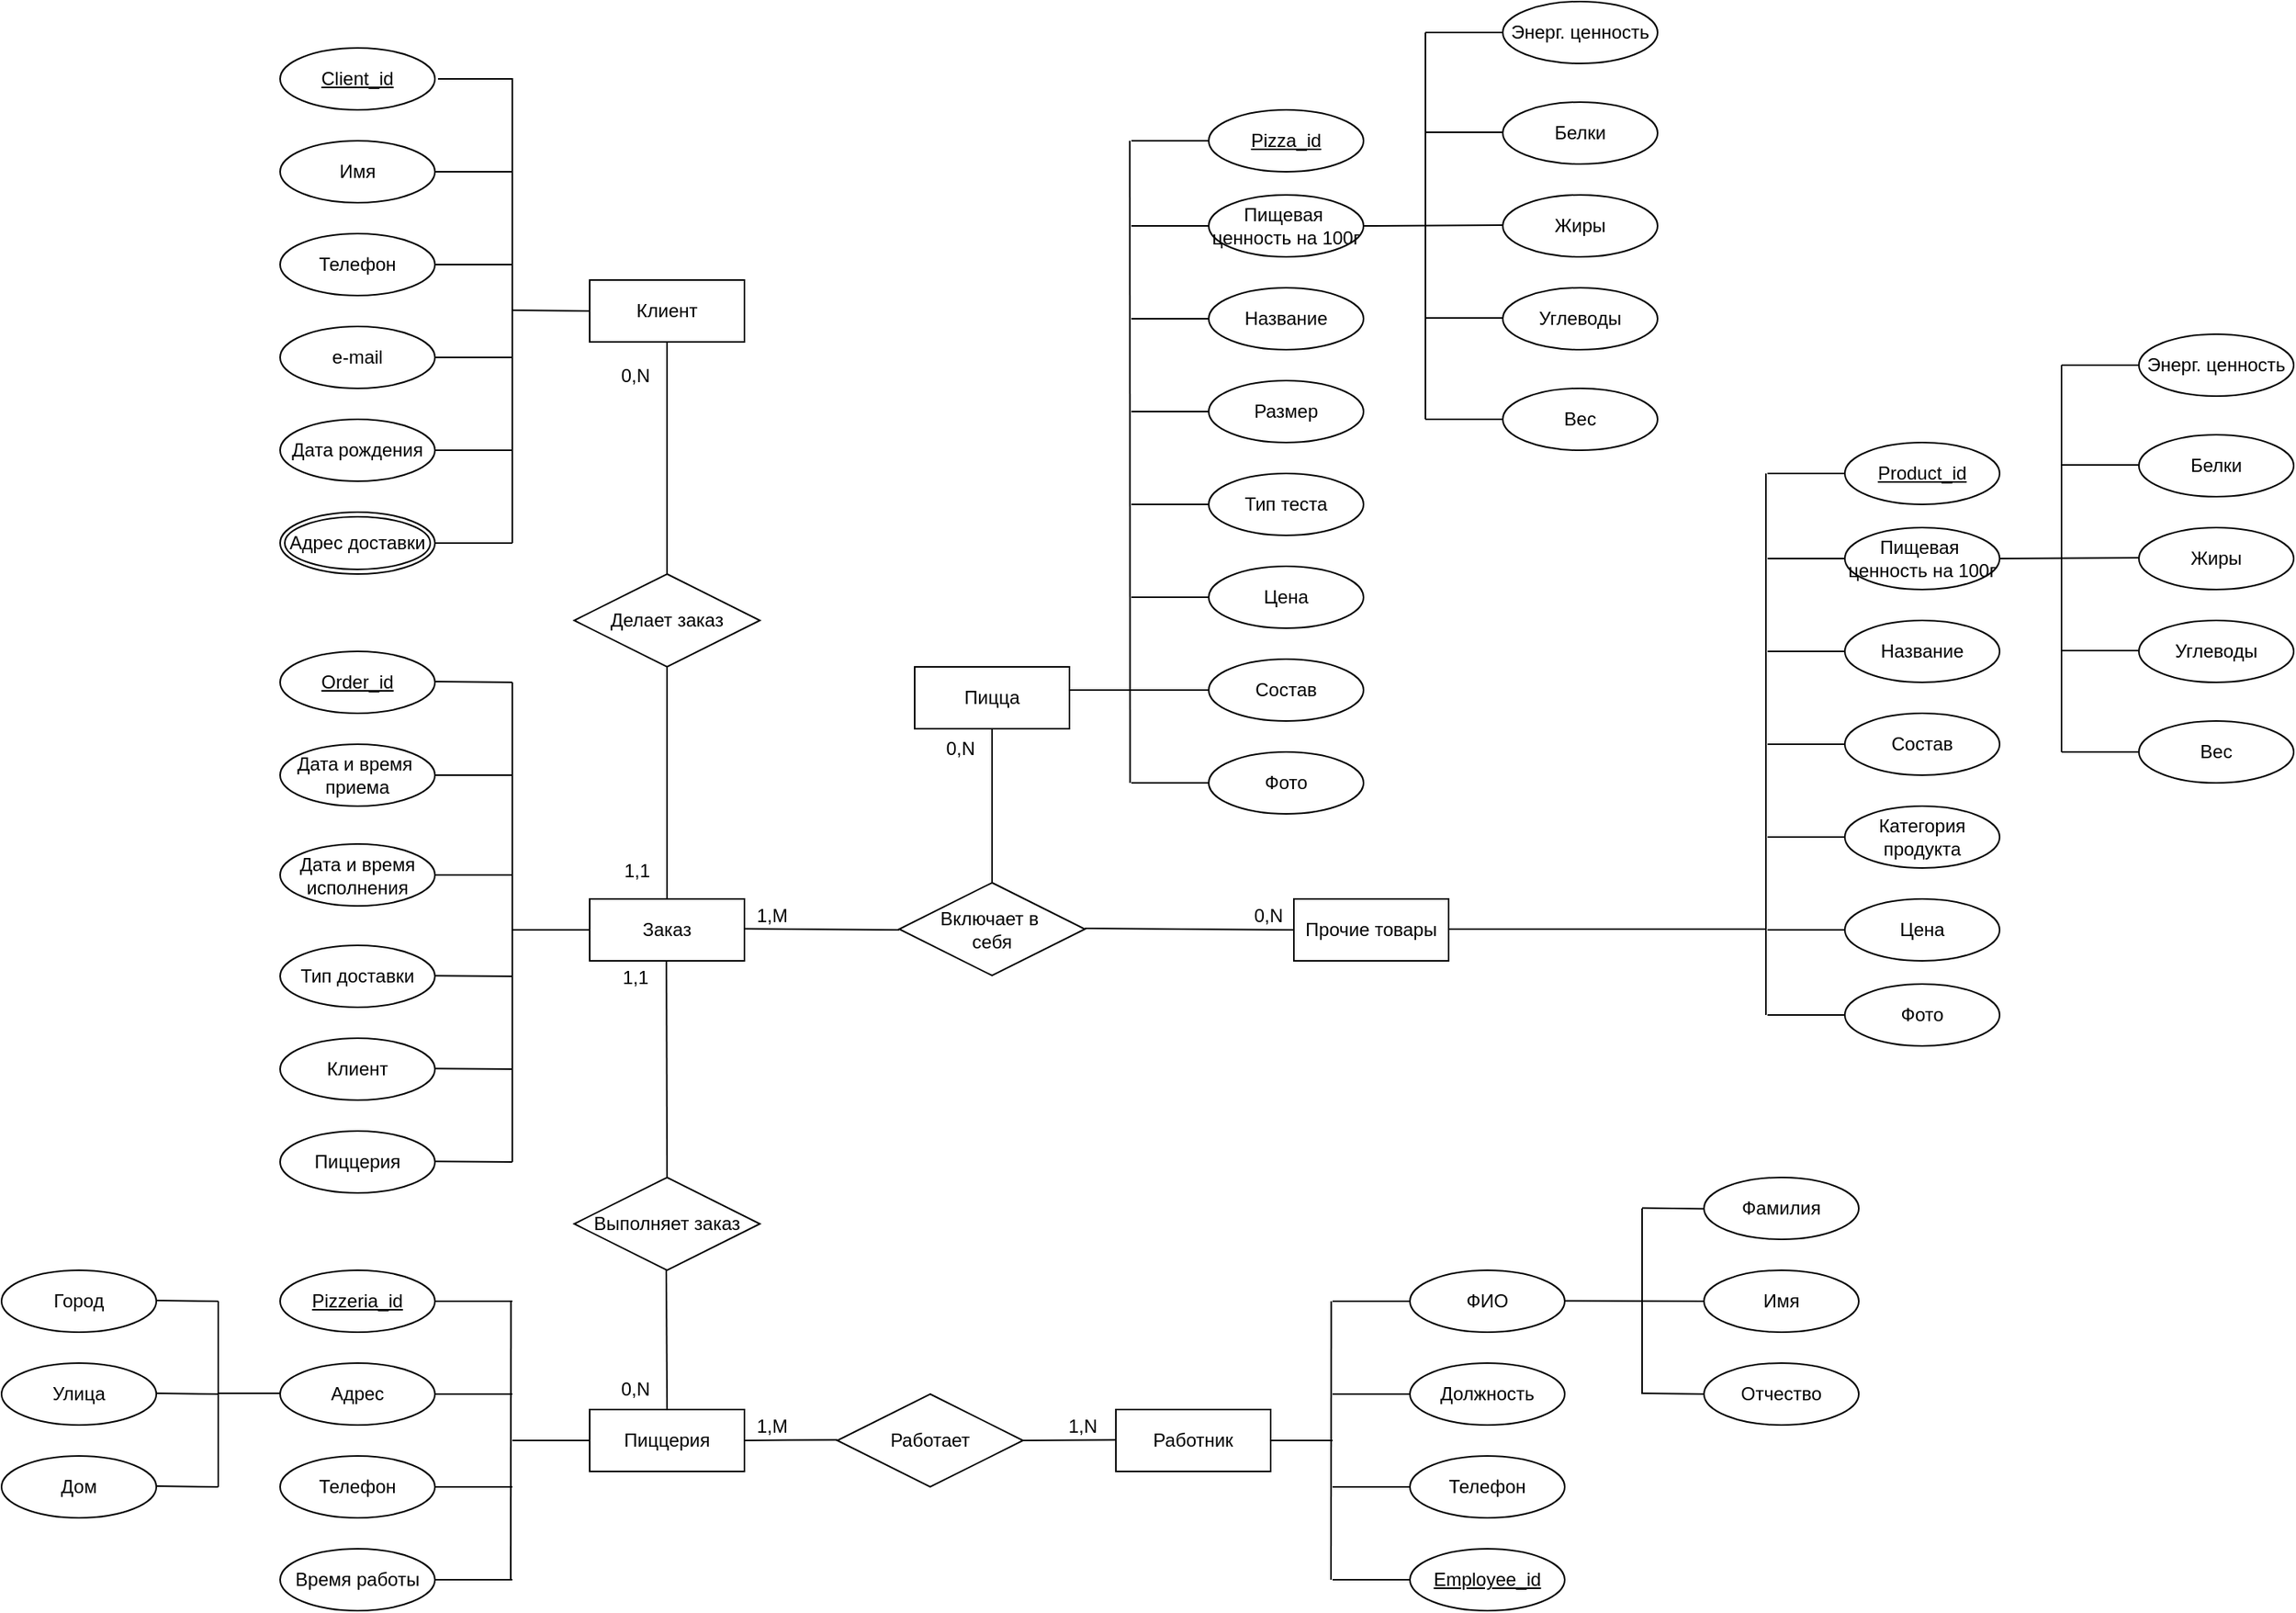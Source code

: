 <mxfile version="24.7.12">
  <diagram name="Страница — 1" id="_R4lYj8lv3AxTXjf9ZBw">
    <mxGraphModel dx="2601" dy="1181" grid="0" gridSize="10" guides="1" tooltips="1" connect="1" arrows="1" fold="1" page="1" pageScale="1" pageWidth="827" pageHeight="1169" math="0" shadow="0">
      <root>
        <mxCell id="0" />
        <mxCell id="1" parent="0" />
        <mxCell id="WlQoKTJH4L9Nlq2DW2aS-11" value="Клиент" style="whiteSpace=wrap;html=1;align=center;" parent="1" vertex="1">
          <mxGeometry x="-380" y="190" width="100" height="40" as="geometry" />
        </mxCell>
        <mxCell id="WlQoKTJH4L9Nlq2DW2aS-12" value="Client_id" style="ellipse;whiteSpace=wrap;html=1;align=center;fontStyle=4;" parent="1" vertex="1">
          <mxGeometry x="-580" y="40" width="100" height="40" as="geometry" />
        </mxCell>
        <mxCell id="WlQoKTJH4L9Nlq2DW2aS-13" value="Имя" style="ellipse;whiteSpace=wrap;html=1;align=center;" parent="1" vertex="1">
          <mxGeometry x="-580" y="100" width="100" height="40" as="geometry" />
        </mxCell>
        <mxCell id="WlQoKTJH4L9Nlq2DW2aS-14" value="Телефон" style="ellipse;whiteSpace=wrap;html=1;align=center;" parent="1" vertex="1">
          <mxGeometry x="-580" y="160" width="100" height="40" as="geometry" />
        </mxCell>
        <mxCell id="WlQoKTJH4L9Nlq2DW2aS-15" value="e-mail" style="ellipse;whiteSpace=wrap;html=1;align=center;" parent="1" vertex="1">
          <mxGeometry x="-580" y="220" width="100" height="40" as="geometry" />
        </mxCell>
        <mxCell id="WlQoKTJH4L9Nlq2DW2aS-16" value="Дата рождения" style="ellipse;whiteSpace=wrap;html=1;align=center;" parent="1" vertex="1">
          <mxGeometry x="-580" y="280" width="100" height="40" as="geometry" />
        </mxCell>
        <mxCell id="WlQoKTJH4L9Nlq2DW2aS-18" value="" style="endArrow=none;html=1;rounded=0;" parent="1" edge="1">
          <mxGeometry width="50" height="50" relative="1" as="geometry">
            <mxPoint x="-478" y="60" as="sourcePoint" />
            <mxPoint x="-430" y="360" as="targetPoint" />
            <Array as="points">
              <mxPoint x="-430" y="60" />
            </Array>
          </mxGeometry>
        </mxCell>
        <mxCell id="WlQoKTJH4L9Nlq2DW2aS-20" value="" style="endArrow=none;html=1;rounded=0;exitX=1;exitY=0.5;exitDx=0;exitDy=0;" parent="1" source="WlQoKTJH4L9Nlq2DW2aS-13" edge="1">
          <mxGeometry width="50" height="50" relative="1" as="geometry">
            <mxPoint x="-460" y="145" as="sourcePoint" />
            <mxPoint x="-430" y="120" as="targetPoint" />
          </mxGeometry>
        </mxCell>
        <mxCell id="WlQoKTJH4L9Nlq2DW2aS-21" value="" style="endArrow=none;html=1;rounded=0;exitX=1;exitY=0.5;exitDx=0;exitDy=0;" parent="1" source="WlQoKTJH4L9Nlq2DW2aS-14" edge="1">
          <mxGeometry width="50" height="50" relative="1" as="geometry">
            <mxPoint x="-300" y="290" as="sourcePoint" />
            <mxPoint x="-430" y="180" as="targetPoint" />
          </mxGeometry>
        </mxCell>
        <mxCell id="WlQoKTJH4L9Nlq2DW2aS-22" value="" style="endArrow=none;html=1;rounded=0;exitX=1;exitY=0.5;exitDx=0;exitDy=0;" parent="1" source="WlQoKTJH4L9Nlq2DW2aS-15" edge="1">
          <mxGeometry width="50" height="50" relative="1" as="geometry">
            <mxPoint x="-300" y="290" as="sourcePoint" />
            <mxPoint x="-430" y="240" as="targetPoint" />
          </mxGeometry>
        </mxCell>
        <mxCell id="WlQoKTJH4L9Nlq2DW2aS-26" value="" style="line;strokeWidth=1;rotatable=0;dashed=0;labelPosition=right;align=left;verticalAlign=middle;spacingTop=0;spacingLeft=6;points=[];portConstraint=eastwest;" parent="1" vertex="1">
          <mxGeometry x="-480" y="295" width="50" height="10" as="geometry" />
        </mxCell>
        <mxCell id="WlQoKTJH4L9Nlq2DW2aS-27" value="" style="line;strokeWidth=1;rotatable=0;dashed=0;labelPosition=right;align=left;verticalAlign=middle;spacingTop=0;spacingLeft=6;points=[];portConstraint=eastwest;" parent="1" vertex="1">
          <mxGeometry x="-480" y="355" width="50" height="10" as="geometry" />
        </mxCell>
        <mxCell id="WlQoKTJH4L9Nlq2DW2aS-28" value="" style="endArrow=none;html=1;rounded=0;" parent="1" edge="1">
          <mxGeometry relative="1" as="geometry">
            <mxPoint x="-430" y="209.5" as="sourcePoint" />
            <mxPoint x="-380" y="210" as="targetPoint" />
          </mxGeometry>
        </mxCell>
        <mxCell id="WlQoKTJH4L9Nlq2DW2aS-29" value="Заказ" style="whiteSpace=wrap;html=1;align=center;" parent="1" vertex="1">
          <mxGeometry x="-380" y="590" width="100" height="40" as="geometry" />
        </mxCell>
        <mxCell id="WlQoKTJH4L9Nlq2DW2aS-30" value="Order_id" style="ellipse;whiteSpace=wrap;html=1;align=center;fontStyle=4;" parent="1" vertex="1">
          <mxGeometry x="-580" y="430" width="100" height="40" as="geometry" />
        </mxCell>
        <mxCell id="WlQoKTJH4L9Nlq2DW2aS-31" value="Дата и время&amp;nbsp;&lt;div&gt;приема&lt;/div&gt;" style="ellipse;whiteSpace=wrap;html=1;align=center;" parent="1" vertex="1">
          <mxGeometry x="-580" y="490" width="100" height="40" as="geometry" />
        </mxCell>
        <mxCell id="WlQoKTJH4L9Nlq2DW2aS-32" value="Дата и время&lt;div&gt;исполнения&lt;/div&gt;" style="ellipse;whiteSpace=wrap;html=1;align=center;" parent="1" vertex="1">
          <mxGeometry x="-580" y="554.5" width="100" height="40" as="geometry" />
        </mxCell>
        <mxCell id="WlQoKTJH4L9Nlq2DW2aS-33" value="Тип доставки" style="ellipse;whiteSpace=wrap;html=1;align=center;" parent="1" vertex="1">
          <mxGeometry x="-580" y="620" width="100" height="40" as="geometry" />
        </mxCell>
        <mxCell id="WlQoKTJH4L9Nlq2DW2aS-34" value="Клиент" style="ellipse;whiteSpace=wrap;html=1;align=center;" parent="1" vertex="1">
          <mxGeometry x="-580" y="680" width="100" height="40" as="geometry" />
        </mxCell>
        <mxCell id="WlQoKTJH4L9Nlq2DW2aS-35" value="Пиццерия" style="ellipse;whiteSpace=wrap;html=1;align=center;" parent="1" vertex="1">
          <mxGeometry x="-580" y="740" width="100" height="40" as="geometry" />
        </mxCell>
        <mxCell id="WlQoKTJH4L9Nlq2DW2aS-36" value="" style="endArrow=none;html=1;rounded=0;" parent="1" edge="1">
          <mxGeometry relative="1" as="geometry">
            <mxPoint x="-480" y="449.5" as="sourcePoint" />
            <mxPoint x="-430" y="450" as="targetPoint" />
          </mxGeometry>
        </mxCell>
        <mxCell id="WlQoKTJH4L9Nlq2DW2aS-37" value="" style="line;strokeWidth=1;rotatable=0;dashed=0;labelPosition=right;align=left;verticalAlign=middle;spacingTop=0;spacingLeft=6;points=[];portConstraint=eastwest;" parent="1" vertex="1">
          <mxGeometry x="-480" y="505" width="50" height="10" as="geometry" />
        </mxCell>
        <mxCell id="WlQoKTJH4L9Nlq2DW2aS-38" value="" style="line;strokeWidth=1;rotatable=0;dashed=0;labelPosition=right;align=left;verticalAlign=middle;spacingTop=0;spacingLeft=6;points=[];portConstraint=eastwest;" parent="1" vertex="1">
          <mxGeometry x="-480" y="569.5" width="50" height="10" as="geometry" />
        </mxCell>
        <mxCell id="WlQoKTJH4L9Nlq2DW2aS-39" value="" style="endArrow=none;html=1;rounded=0;" parent="1" edge="1">
          <mxGeometry relative="1" as="geometry">
            <mxPoint x="-480" y="639.66" as="sourcePoint" />
            <mxPoint x="-430" y="640" as="targetPoint" />
          </mxGeometry>
        </mxCell>
        <mxCell id="WlQoKTJH4L9Nlq2DW2aS-40" value="" style="endArrow=none;html=1;rounded=0;" parent="1" edge="1">
          <mxGeometry relative="1" as="geometry">
            <mxPoint x="-480" y="699.66" as="sourcePoint" />
            <mxPoint x="-430" y="700" as="targetPoint" />
          </mxGeometry>
        </mxCell>
        <mxCell id="WlQoKTJH4L9Nlq2DW2aS-41" value="" style="endArrow=none;html=1;rounded=0;" parent="1" edge="1">
          <mxGeometry relative="1" as="geometry">
            <mxPoint x="-480" y="759.66" as="sourcePoint" />
            <mxPoint x="-430" y="760" as="targetPoint" />
          </mxGeometry>
        </mxCell>
        <mxCell id="WlQoKTJH4L9Nlq2DW2aS-42" value="" style="endArrow=none;html=1;rounded=0;" parent="1" edge="1">
          <mxGeometry relative="1" as="geometry">
            <mxPoint x="-430" y="450" as="sourcePoint" />
            <mxPoint x="-430" y="760" as="targetPoint" />
          </mxGeometry>
        </mxCell>
        <mxCell id="WlQoKTJH4L9Nlq2DW2aS-43" value="" style="endArrow=none;html=1;rounded=0;" parent="1" edge="1">
          <mxGeometry relative="1" as="geometry">
            <mxPoint x="-430" y="610" as="sourcePoint" />
            <mxPoint x="-380" y="610" as="targetPoint" />
          </mxGeometry>
        </mxCell>
        <mxCell id="WlQoKTJH4L9Nlq2DW2aS-44" value="Делает заказ" style="shape=rhombus;perimeter=rhombusPerimeter;whiteSpace=wrap;html=1;align=center;" parent="1" vertex="1">
          <mxGeometry x="-390" y="380" width="120" height="60" as="geometry" />
        </mxCell>
        <mxCell id="WlQoKTJH4L9Nlq2DW2aS-45" value="" style="endArrow=none;html=1;rounded=0;entryX=0.5;entryY=1;entryDx=0;entryDy=0;" parent="1" source="WlQoKTJH4L9Nlq2DW2aS-44" target="WlQoKTJH4L9Nlq2DW2aS-11" edge="1">
          <mxGeometry relative="1" as="geometry">
            <mxPoint x="-410" y="430" as="sourcePoint" />
            <mxPoint x="-250" y="430" as="targetPoint" />
          </mxGeometry>
        </mxCell>
        <mxCell id="WlQoKTJH4L9Nlq2DW2aS-46" value="0,N" style="resizable=0;html=1;whiteSpace=wrap;align=right;verticalAlign=bottom;" parent="WlQoKTJH4L9Nlq2DW2aS-45" connectable="0" vertex="1">
          <mxGeometry x="1" relative="1" as="geometry">
            <mxPoint x="-10" y="30" as="offset" />
          </mxGeometry>
        </mxCell>
        <mxCell id="WlQoKTJH4L9Nlq2DW2aS-47" value="" style="endArrow=none;html=1;rounded=0;exitX=0.5;exitY=1;exitDx=0;exitDy=0;entryX=0.5;entryY=0;entryDx=0;entryDy=0;" parent="1" source="WlQoKTJH4L9Nlq2DW2aS-44" target="WlQoKTJH4L9Nlq2DW2aS-29" edge="1">
          <mxGeometry relative="1" as="geometry">
            <mxPoint x="-410" y="430" as="sourcePoint" />
            <mxPoint x="-250" y="430" as="targetPoint" />
          </mxGeometry>
        </mxCell>
        <mxCell id="WlQoKTJH4L9Nlq2DW2aS-48" value="1,1" style="resizable=0;html=1;whiteSpace=wrap;align=right;verticalAlign=bottom;" parent="WlQoKTJH4L9Nlq2DW2aS-47" connectable="0" vertex="1">
          <mxGeometry x="1" relative="1" as="geometry">
            <mxPoint x="-10" y="-10" as="offset" />
          </mxGeometry>
        </mxCell>
        <mxCell id="WlQoKTJH4L9Nlq2DW2aS-50" value="Пиццерия" style="whiteSpace=wrap;html=1;align=center;" parent="1" vertex="1">
          <mxGeometry x="-380" y="920" width="100" height="40" as="geometry" />
        </mxCell>
        <mxCell id="WlQoKTJH4L9Nlq2DW2aS-51" value="Pizzeria_id" style="ellipse;whiteSpace=wrap;html=1;align=center;fontStyle=4;" parent="1" vertex="1">
          <mxGeometry x="-580" y="830" width="100" height="40" as="geometry" />
        </mxCell>
        <mxCell id="WlQoKTJH4L9Nlq2DW2aS-62" value="Город" style="ellipse;whiteSpace=wrap;html=1;align=center;" parent="1" vertex="1">
          <mxGeometry x="-760" y="830" width="100" height="40" as="geometry" />
        </mxCell>
        <mxCell id="WlQoKTJH4L9Nlq2DW2aS-63" value="Улица" style="ellipse;whiteSpace=wrap;html=1;align=center;" parent="1" vertex="1">
          <mxGeometry x="-760" y="890" width="100" height="40" as="geometry" />
        </mxCell>
        <mxCell id="WlQoKTJH4L9Nlq2DW2aS-64" value="Дом" style="ellipse;whiteSpace=wrap;html=1;align=center;" parent="1" vertex="1">
          <mxGeometry x="-760" y="950" width="100" height="40" as="geometry" />
        </mxCell>
        <mxCell id="WlQoKTJH4L9Nlq2DW2aS-65" value="" style="endArrow=none;html=1;rounded=0;" parent="1" edge="1">
          <mxGeometry relative="1" as="geometry">
            <mxPoint x="-660" y="849.5" as="sourcePoint" />
            <mxPoint x="-620" y="850" as="targetPoint" />
          </mxGeometry>
        </mxCell>
        <mxCell id="WlQoKTJH4L9Nlq2DW2aS-66" value="" style="endArrow=none;html=1;rounded=0;" parent="1" edge="1">
          <mxGeometry relative="1" as="geometry">
            <mxPoint x="-660" y="909.5" as="sourcePoint" />
            <mxPoint x="-620" y="910" as="targetPoint" />
          </mxGeometry>
        </mxCell>
        <mxCell id="WlQoKTJH4L9Nlq2DW2aS-67" value="" style="endArrow=none;html=1;rounded=0;" parent="1" edge="1">
          <mxGeometry relative="1" as="geometry">
            <mxPoint x="-660" y="969.5" as="sourcePoint" />
            <mxPoint x="-620" y="970" as="targetPoint" />
          </mxGeometry>
        </mxCell>
        <mxCell id="WlQoKTJH4L9Nlq2DW2aS-68" value="" style="endArrow=none;html=1;rounded=0;" parent="1" edge="1">
          <mxGeometry relative="1" as="geometry">
            <mxPoint x="-620" y="850" as="sourcePoint" />
            <mxPoint x="-620" y="970" as="targetPoint" />
          </mxGeometry>
        </mxCell>
        <mxCell id="WlQoKTJH4L9Nlq2DW2aS-69" value="Адрес" style="ellipse;whiteSpace=wrap;html=1;align=center;" parent="1" vertex="1">
          <mxGeometry x="-580" y="890" width="100" height="40" as="geometry" />
        </mxCell>
        <mxCell id="WlQoKTJH4L9Nlq2DW2aS-70" value="" style="endArrow=none;html=1;rounded=0;entryX=0;entryY=0.5;entryDx=0;entryDy=0;" parent="1" edge="1">
          <mxGeometry relative="1" as="geometry">
            <mxPoint x="-620" y="909.5" as="sourcePoint" />
            <mxPoint x="-580" y="909.5" as="targetPoint" />
          </mxGeometry>
        </mxCell>
        <mxCell id="WlQoKTJH4L9Nlq2DW2aS-71" value="Телефон" style="ellipse;whiteSpace=wrap;html=1;align=center;" parent="1" vertex="1">
          <mxGeometry x="-580" y="950" width="100" height="40" as="geometry" />
        </mxCell>
        <mxCell id="WlQoKTJH4L9Nlq2DW2aS-72" value="Время работы" style="ellipse;whiteSpace=wrap;html=1;align=center;" parent="1" vertex="1">
          <mxGeometry x="-580" y="1010" width="100" height="40" as="geometry" />
        </mxCell>
        <mxCell id="WlQoKTJH4L9Nlq2DW2aS-73" value="Адрес доставки" style="ellipse;shape=doubleEllipse;margin=3;whiteSpace=wrap;html=1;align=center;" parent="1" vertex="1">
          <mxGeometry x="-580" y="340" width="100" height="40" as="geometry" />
        </mxCell>
        <mxCell id="WlQoKTJH4L9Nlq2DW2aS-74" value="" style="line;strokeWidth=1;rotatable=0;dashed=0;labelPosition=right;align=left;verticalAlign=middle;spacingTop=0;spacingLeft=6;points=[];portConstraint=eastwest;" parent="1" vertex="1">
          <mxGeometry x="-480" y="845" width="50" height="10" as="geometry" />
        </mxCell>
        <mxCell id="WlQoKTJH4L9Nlq2DW2aS-75" value="" style="line;strokeWidth=1;rotatable=0;dashed=0;labelPosition=right;align=left;verticalAlign=middle;spacingTop=0;spacingLeft=6;points=[];portConstraint=eastwest;" parent="1" vertex="1">
          <mxGeometry x="-480" y="905" width="50" height="10" as="geometry" />
        </mxCell>
        <mxCell id="WlQoKTJH4L9Nlq2DW2aS-76" value="" style="line;strokeWidth=1;rotatable=0;dashed=0;labelPosition=right;align=left;verticalAlign=middle;spacingTop=0;spacingLeft=6;points=[];portConstraint=eastwest;" parent="1" vertex="1">
          <mxGeometry x="-480" y="965" width="50" height="10" as="geometry" />
        </mxCell>
        <mxCell id="WlQoKTJH4L9Nlq2DW2aS-77" value="" style="line;strokeWidth=1;rotatable=0;dashed=0;labelPosition=right;align=left;verticalAlign=middle;spacingTop=0;spacingLeft=6;points=[];portConstraint=eastwest;" parent="1" vertex="1">
          <mxGeometry x="-480" y="1025" width="50" height="10" as="geometry" />
        </mxCell>
        <mxCell id="WlQoKTJH4L9Nlq2DW2aS-78" value="" style="endArrow=none;html=1;rounded=0;" parent="1" edge="1">
          <mxGeometry relative="1" as="geometry">
            <mxPoint x="-430.83" y="850" as="sourcePoint" />
            <mxPoint x="-431" y="1030" as="targetPoint" />
          </mxGeometry>
        </mxCell>
        <mxCell id="WlQoKTJH4L9Nlq2DW2aS-79" value="" style="line;strokeWidth=1;rotatable=0;dashed=0;labelPosition=right;align=left;verticalAlign=middle;spacingTop=0;spacingLeft=6;points=[];portConstraint=eastwest;" parent="1" vertex="1">
          <mxGeometry x="-430" y="935" width="50" height="10" as="geometry" />
        </mxCell>
        <mxCell id="WlQoKTJH4L9Nlq2DW2aS-80" value="Выполняет заказ" style="shape=rhombus;perimeter=rhombusPerimeter;whiteSpace=wrap;html=1;align=center;" parent="1" vertex="1">
          <mxGeometry x="-390" y="770" width="120" height="60" as="geometry" />
        </mxCell>
        <mxCell id="WlQoKTJH4L9Nlq2DW2aS-83" value="" style="endArrow=none;html=1;rounded=0;exitX=0.5;exitY=1;exitDx=0;exitDy=0;" parent="1" edge="1">
          <mxGeometry relative="1" as="geometry">
            <mxPoint x="-330.42" y="630" as="sourcePoint" />
            <mxPoint x="-330" y="770" as="targetPoint" />
          </mxGeometry>
        </mxCell>
        <mxCell id="WlQoKTJH4L9Nlq2DW2aS-84" value="1,1" style="resizable=0;html=1;whiteSpace=wrap;align=right;verticalAlign=bottom;" parent="WlQoKTJH4L9Nlq2DW2aS-83" connectable="0" vertex="1">
          <mxGeometry x="1" relative="1" as="geometry">
            <mxPoint x="-10" y="-120" as="offset" />
          </mxGeometry>
        </mxCell>
        <mxCell id="WlQoKTJH4L9Nlq2DW2aS-85" value="" style="endArrow=none;html=1;rounded=0;entryX=0.5;entryY=1;entryDx=0;entryDy=0;" parent="1" edge="1">
          <mxGeometry relative="1" as="geometry">
            <mxPoint x="-330" y="920" as="sourcePoint" />
            <mxPoint x="-330.5" y="830" as="targetPoint" />
          </mxGeometry>
        </mxCell>
        <mxCell id="WlQoKTJH4L9Nlq2DW2aS-86" value="0,N" style="resizable=0;html=1;whiteSpace=wrap;align=right;verticalAlign=bottom;" parent="WlQoKTJH4L9Nlq2DW2aS-85" connectable="0" vertex="1">
          <mxGeometry x="1" relative="1" as="geometry">
            <mxPoint x="-9" y="85" as="offset" />
          </mxGeometry>
        </mxCell>
        <mxCell id="WlQoKTJH4L9Nlq2DW2aS-87" value="Работник" style="whiteSpace=wrap;html=1;align=center;" parent="1" vertex="1">
          <mxGeometry x="-40" y="920" width="100" height="40" as="geometry" />
        </mxCell>
        <mxCell id="WlQoKTJH4L9Nlq2DW2aS-88" value="ФИО" style="ellipse;whiteSpace=wrap;html=1;align=center;" parent="1" vertex="1">
          <mxGeometry x="150" y="830" width="100" height="40" as="geometry" />
        </mxCell>
        <mxCell id="WlQoKTJH4L9Nlq2DW2aS-89" value="Фамилия" style="ellipse;whiteSpace=wrap;html=1;align=center;" parent="1" vertex="1">
          <mxGeometry x="340" y="770" width="100" height="40" as="geometry" />
        </mxCell>
        <mxCell id="WlQoKTJH4L9Nlq2DW2aS-90" value="Имя" style="ellipse;whiteSpace=wrap;html=1;align=center;" parent="1" vertex="1">
          <mxGeometry x="340" y="830" width="100" height="40" as="geometry" />
        </mxCell>
        <mxCell id="WlQoKTJH4L9Nlq2DW2aS-91" value="Отчество" style="ellipse;whiteSpace=wrap;html=1;align=center;" parent="1" vertex="1">
          <mxGeometry x="340" y="890" width="100" height="40" as="geometry" />
        </mxCell>
        <mxCell id="WlQoKTJH4L9Nlq2DW2aS-92" value="Должность" style="ellipse;whiteSpace=wrap;html=1;align=center;" parent="1" vertex="1">
          <mxGeometry x="150" y="890" width="100" height="40" as="geometry" />
        </mxCell>
        <mxCell id="WlQoKTJH4L9Nlq2DW2aS-93" value="Телефон" style="ellipse;whiteSpace=wrap;html=1;align=center;" parent="1" vertex="1">
          <mxGeometry x="150" y="950" width="100" height="40" as="geometry" />
        </mxCell>
        <mxCell id="WlQoKTJH4L9Nlq2DW2aS-94" value="Employee_id" style="ellipse;whiteSpace=wrap;html=1;align=center;fontStyle=4;" parent="1" vertex="1">
          <mxGeometry x="150" y="1010" width="100" height="40" as="geometry" />
        </mxCell>
        <mxCell id="WlQoKTJH4L9Nlq2DW2aS-95" value="" style="line;strokeWidth=1;rotatable=0;dashed=0;labelPosition=right;align=left;verticalAlign=middle;spacingTop=0;spacingLeft=6;points=[];portConstraint=eastwest;" parent="1" vertex="1">
          <mxGeometry x="100" y="845" width="50" height="10" as="geometry" />
        </mxCell>
        <mxCell id="WlQoKTJH4L9Nlq2DW2aS-96" value="" style="line;strokeWidth=1;rotatable=0;dashed=0;labelPosition=right;align=left;verticalAlign=middle;spacingTop=0;spacingLeft=6;points=[];portConstraint=eastwest;" parent="1" vertex="1">
          <mxGeometry x="100" y="905" width="50" height="10" as="geometry" />
        </mxCell>
        <mxCell id="WlQoKTJH4L9Nlq2DW2aS-97" value="" style="line;strokeWidth=1;rotatable=0;dashed=0;labelPosition=right;align=left;verticalAlign=middle;spacingTop=0;spacingLeft=6;points=[];portConstraint=eastwest;" parent="1" vertex="1">
          <mxGeometry x="100" y="965" width="50" height="10" as="geometry" />
        </mxCell>
        <mxCell id="WlQoKTJH4L9Nlq2DW2aS-98" value="" style="line;strokeWidth=1;rotatable=0;dashed=0;labelPosition=right;align=left;verticalAlign=middle;spacingTop=0;spacingLeft=6;points=[];portConstraint=eastwest;" parent="1" vertex="1">
          <mxGeometry x="100" y="1025" width="50" height="10" as="geometry" />
        </mxCell>
        <mxCell id="WlQoKTJH4L9Nlq2DW2aS-99" value="" style="endArrow=none;html=1;rounded=0;" parent="1" edge="1">
          <mxGeometry relative="1" as="geometry">
            <mxPoint x="99.17" y="850" as="sourcePoint" />
            <mxPoint x="99" y="1030" as="targetPoint" />
          </mxGeometry>
        </mxCell>
        <mxCell id="WlQoKTJH4L9Nlq2DW2aS-100" value="" style="line;strokeWidth=1;rotatable=0;dashed=0;labelPosition=right;align=left;verticalAlign=middle;spacingTop=0;spacingLeft=6;points=[];portConstraint=eastwest;" parent="1" vertex="1">
          <mxGeometry x="60" y="935" width="40" height="10" as="geometry" />
        </mxCell>
        <mxCell id="WlQoKTJH4L9Nlq2DW2aS-101" value="" style="endArrow=none;html=1;rounded=0;" parent="1" edge="1">
          <mxGeometry relative="1" as="geometry">
            <mxPoint x="300" y="789.75" as="sourcePoint" />
            <mxPoint x="340" y="790.25" as="targetPoint" />
          </mxGeometry>
        </mxCell>
        <mxCell id="WlQoKTJH4L9Nlq2DW2aS-103" value="" style="endArrow=none;html=1;rounded=0;" parent="1" edge="1">
          <mxGeometry relative="1" as="geometry">
            <mxPoint x="300" y="909.5" as="sourcePoint" />
            <mxPoint x="340" y="910" as="targetPoint" />
          </mxGeometry>
        </mxCell>
        <mxCell id="WlQoKTJH4L9Nlq2DW2aS-104" value="" style="endArrow=none;html=1;rounded=0;" parent="1" edge="1">
          <mxGeometry relative="1" as="geometry">
            <mxPoint x="300" y="790" as="sourcePoint" />
            <mxPoint x="300" y="910" as="targetPoint" />
          </mxGeometry>
        </mxCell>
        <mxCell id="WlQoKTJH4L9Nlq2DW2aS-107" value="" style="endArrow=none;html=1;rounded=0;entryX=0;entryY=0.5;entryDx=0;entryDy=0;" parent="1" target="WlQoKTJH4L9Nlq2DW2aS-90" edge="1">
          <mxGeometry relative="1" as="geometry">
            <mxPoint x="250" y="849.75" as="sourcePoint" />
            <mxPoint x="290" y="850.25" as="targetPoint" />
          </mxGeometry>
        </mxCell>
        <mxCell id="WlQoKTJH4L9Nlq2DW2aS-108" value="Работает" style="shape=rhombus;perimeter=rhombusPerimeter;whiteSpace=wrap;html=1;align=center;" parent="1" vertex="1">
          <mxGeometry x="-220" y="910" width="120" height="60" as="geometry" />
        </mxCell>
        <mxCell id="WlQoKTJH4L9Nlq2DW2aS-109" value="" style="endArrow=none;html=1;rounded=0;" parent="1" edge="1">
          <mxGeometry relative="1" as="geometry">
            <mxPoint x="-280" y="940" as="sourcePoint" />
            <mxPoint x="-220" y="939.58" as="targetPoint" />
          </mxGeometry>
        </mxCell>
        <mxCell id="WlQoKTJH4L9Nlq2DW2aS-110" value="1,M" style="resizable=0;html=1;whiteSpace=wrap;align=right;verticalAlign=bottom;" parent="WlQoKTJH4L9Nlq2DW2aS-109" connectable="0" vertex="1">
          <mxGeometry x="1" relative="1" as="geometry">
            <mxPoint x="-30" as="offset" />
          </mxGeometry>
        </mxCell>
        <mxCell id="WlQoKTJH4L9Nlq2DW2aS-111" value="" style="endArrow=none;html=1;rounded=0;" parent="1" edge="1">
          <mxGeometry relative="1" as="geometry">
            <mxPoint x="-100" y="940" as="sourcePoint" />
            <mxPoint x="-40" y="939.58" as="targetPoint" />
          </mxGeometry>
        </mxCell>
        <mxCell id="WlQoKTJH4L9Nlq2DW2aS-112" value="1,N" style="resizable=0;html=1;whiteSpace=wrap;align=right;verticalAlign=bottom;" parent="WlQoKTJH4L9Nlq2DW2aS-111" connectable="0" vertex="1">
          <mxGeometry x="1" relative="1" as="geometry">
            <mxPoint x="-10" as="offset" />
          </mxGeometry>
        </mxCell>
        <mxCell id="WlQoKTJH4L9Nlq2DW2aS-113" value="Включает в&amp;nbsp;&lt;div&gt;себя&lt;/div&gt;" style="shape=rhombus;perimeter=rhombusPerimeter;whiteSpace=wrap;html=1;align=center;" parent="1" vertex="1">
          <mxGeometry x="-180" y="579.5" width="120" height="60" as="geometry" />
        </mxCell>
        <mxCell id="WlQoKTJH4L9Nlq2DW2aS-115" value="Пицца" style="whiteSpace=wrap;html=1;align=center;" parent="1" vertex="1">
          <mxGeometry x="-170" y="440" width="100" height="40" as="geometry" />
        </mxCell>
        <mxCell id="WlQoKTJH4L9Nlq2DW2aS-116" value="Прочие товары" style="whiteSpace=wrap;html=1;align=center;" parent="1" vertex="1">
          <mxGeometry x="75" y="590" width="100" height="40" as="geometry" />
        </mxCell>
        <mxCell id="WlQoKTJH4L9Nlq2DW2aS-117" value="" style="endArrow=none;html=1;rounded=0;" parent="1" edge="1">
          <mxGeometry relative="1" as="geometry">
            <mxPoint x="-280" y="609.29" as="sourcePoint" />
            <mxPoint x="-180" y="610" as="targetPoint" />
          </mxGeometry>
        </mxCell>
        <mxCell id="WlQoKTJH4L9Nlq2DW2aS-118" value="1,M" style="resizable=0;html=1;whiteSpace=wrap;align=right;verticalAlign=bottom;" parent="WlQoKTJH4L9Nlq2DW2aS-117" connectable="0" vertex="1">
          <mxGeometry x="1" relative="1" as="geometry">
            <mxPoint x="-70" as="offset" />
          </mxGeometry>
        </mxCell>
        <mxCell id="WlQoKTJH4L9Nlq2DW2aS-119" value="" style="endArrow=none;html=1;rounded=0;entryX=0.5;entryY=1;entryDx=0;entryDy=0;exitX=0.5;exitY=0;exitDx=0;exitDy=0;" parent="1" source="WlQoKTJH4L9Nlq2DW2aS-113" target="WlQoKTJH4L9Nlq2DW2aS-115" edge="1">
          <mxGeometry relative="1" as="geometry">
            <mxPoint x="-230" y="610" as="sourcePoint" />
            <mxPoint x="-120" y="490" as="targetPoint" />
          </mxGeometry>
        </mxCell>
        <mxCell id="WlQoKTJH4L9Nlq2DW2aS-120" value="0,N" style="resizable=0;html=1;whiteSpace=wrap;align=right;verticalAlign=bottom;" parent="WlQoKTJH4L9Nlq2DW2aS-119" connectable="0" vertex="1">
          <mxGeometry x="1" relative="1" as="geometry">
            <mxPoint x="-10" y="21" as="offset" />
          </mxGeometry>
        </mxCell>
        <mxCell id="WlQoKTJH4L9Nlq2DW2aS-121" value="" style="endArrow=none;html=1;rounded=0;entryX=0;entryY=0.5;entryDx=0;entryDy=0;" parent="1" target="WlQoKTJH4L9Nlq2DW2aS-116" edge="1">
          <mxGeometry relative="1" as="geometry">
            <mxPoint x="-60" y="609" as="sourcePoint" />
            <mxPoint x="70" y="610" as="targetPoint" />
          </mxGeometry>
        </mxCell>
        <mxCell id="WlQoKTJH4L9Nlq2DW2aS-122" value="0,N" style="resizable=0;html=1;whiteSpace=wrap;align=right;verticalAlign=bottom;" parent="WlQoKTJH4L9Nlq2DW2aS-121" connectable="0" vertex="1">
          <mxGeometry x="1" relative="1" as="geometry">
            <mxPoint x="-5" as="offset" />
          </mxGeometry>
        </mxCell>
        <mxCell id="WlQoKTJH4L9Nlq2DW2aS-123" value="Название" style="ellipse;whiteSpace=wrap;html=1;align=center;" parent="1" vertex="1">
          <mxGeometry x="20" y="195" width="100" height="40" as="geometry" />
        </mxCell>
        <mxCell id="WlQoKTJH4L9Nlq2DW2aS-124" value="Pizza_id" style="ellipse;whiteSpace=wrap;html=1;align=center;fontStyle=4;" parent="1" vertex="1">
          <mxGeometry x="20" y="80" width="100" height="40" as="geometry" />
        </mxCell>
        <mxCell id="WlQoKTJH4L9Nlq2DW2aS-125" value="Тип теста" style="ellipse;whiteSpace=wrap;html=1;align=center;" parent="1" vertex="1">
          <mxGeometry x="20" y="315" width="100" height="40" as="geometry" />
        </mxCell>
        <mxCell id="WlQoKTJH4L9Nlq2DW2aS-126" value="Размер" style="ellipse;whiteSpace=wrap;html=1;align=center;" parent="1" vertex="1">
          <mxGeometry x="20" y="255" width="100" height="40" as="geometry" />
        </mxCell>
        <mxCell id="WlQoKTJH4L9Nlq2DW2aS-127" value="Цена" style="ellipse;whiteSpace=wrap;html=1;align=center;" parent="1" vertex="1">
          <mxGeometry x="20" y="375" width="100" height="40" as="geometry" />
        </mxCell>
        <mxCell id="WlQoKTJH4L9Nlq2DW2aS-128" value="Состав" style="ellipse;whiteSpace=wrap;html=1;align=center;" parent="1" vertex="1">
          <mxGeometry x="20" y="435" width="100" height="40" as="geometry" />
        </mxCell>
        <mxCell id="WlQoKTJH4L9Nlq2DW2aS-129" value="Фото" style="ellipse;whiteSpace=wrap;html=1;align=center;" parent="1" vertex="1">
          <mxGeometry x="20" y="495" width="100" height="40" as="geometry" />
        </mxCell>
        <mxCell id="WlQoKTJH4L9Nlq2DW2aS-130" value="Пищевая&amp;nbsp;&lt;div&gt;ценность на 100г&lt;/div&gt;" style="ellipse;whiteSpace=wrap;html=1;align=center;" parent="1" vertex="1">
          <mxGeometry x="20" y="135" width="100" height="40" as="geometry" />
        </mxCell>
        <mxCell id="WlQoKTJH4L9Nlq2DW2aS-131" value="Энерг. ценность" style="ellipse;whiteSpace=wrap;html=1;align=center;" parent="1" vertex="1">
          <mxGeometry x="210" y="10" width="100" height="40" as="geometry" />
        </mxCell>
        <mxCell id="WlQoKTJH4L9Nlq2DW2aS-132" value="Белки" style="ellipse;whiteSpace=wrap;html=1;align=center;" parent="1" vertex="1">
          <mxGeometry x="210" y="75" width="100" height="40" as="geometry" />
        </mxCell>
        <mxCell id="WlQoKTJH4L9Nlq2DW2aS-133" value="Жиры" style="ellipse;whiteSpace=wrap;html=1;align=center;" parent="1" vertex="1">
          <mxGeometry x="210" y="135" width="100" height="40" as="geometry" />
        </mxCell>
        <mxCell id="WlQoKTJH4L9Nlq2DW2aS-134" value="Углеводы" style="ellipse;whiteSpace=wrap;html=1;align=center;" parent="1" vertex="1">
          <mxGeometry x="210" y="195" width="100" height="40" as="geometry" />
        </mxCell>
        <mxCell id="WlQoKTJH4L9Nlq2DW2aS-135" value="Вес" style="ellipse;whiteSpace=wrap;html=1;align=center;" parent="1" vertex="1">
          <mxGeometry x="210" y="260" width="100" height="40" as="geometry" />
        </mxCell>
        <mxCell id="WlQoKTJH4L9Nlq2DW2aS-137" value="" style="endArrow=none;html=1;rounded=0;exitX=1;exitY=0.5;exitDx=0;exitDy=0;" parent="1" edge="1">
          <mxGeometry width="50" height="50" relative="1" as="geometry">
            <mxPoint x="160" y="30" as="sourcePoint" />
            <mxPoint x="210" y="30" as="targetPoint" />
          </mxGeometry>
        </mxCell>
        <mxCell id="WlQoKTJH4L9Nlq2DW2aS-138" value="" style="endArrow=none;html=1;rounded=0;exitX=1;exitY=0.5;exitDx=0;exitDy=0;" parent="1" edge="1">
          <mxGeometry width="50" height="50" relative="1" as="geometry">
            <mxPoint x="160" y="94.5" as="sourcePoint" />
            <mxPoint x="210" y="94.5" as="targetPoint" />
          </mxGeometry>
        </mxCell>
        <mxCell id="WlQoKTJH4L9Nlq2DW2aS-139" value="" style="endArrow=none;html=1;rounded=0;exitX=1;exitY=0.5;exitDx=0;exitDy=0;" parent="1" source="WlQoKTJH4L9Nlq2DW2aS-130" edge="1">
          <mxGeometry width="50" height="50" relative="1" as="geometry">
            <mxPoint x="120" y="150" as="sourcePoint" />
            <mxPoint x="210" y="154.5" as="targetPoint" />
          </mxGeometry>
        </mxCell>
        <mxCell id="WlQoKTJH4L9Nlq2DW2aS-140" value="" style="endArrow=none;html=1;rounded=0;exitX=1;exitY=0.5;exitDx=0;exitDy=0;" parent="1" edge="1">
          <mxGeometry width="50" height="50" relative="1" as="geometry">
            <mxPoint x="160" y="214.5" as="sourcePoint" />
            <mxPoint x="210" y="214.5" as="targetPoint" />
          </mxGeometry>
        </mxCell>
        <mxCell id="WlQoKTJH4L9Nlq2DW2aS-141" value="" style="endArrow=none;html=1;rounded=0;exitX=1;exitY=0.5;exitDx=0;exitDy=0;" parent="1" edge="1">
          <mxGeometry width="50" height="50" relative="1" as="geometry">
            <mxPoint x="160" y="280" as="sourcePoint" />
            <mxPoint x="210" y="280" as="targetPoint" />
          </mxGeometry>
        </mxCell>
        <mxCell id="WlQoKTJH4L9Nlq2DW2aS-142" value="" style="endArrow=none;html=1;rounded=0;" parent="1" edge="1">
          <mxGeometry relative="1" as="geometry">
            <mxPoint x="160" y="30" as="sourcePoint" />
            <mxPoint x="160" y="280" as="targetPoint" />
          </mxGeometry>
        </mxCell>
        <mxCell id="WlQoKTJH4L9Nlq2DW2aS-144" value="" style="endArrow=none;html=1;rounded=0;entryX=0;entryY=0.5;entryDx=0;entryDy=0;" parent="1" target="WlQoKTJH4L9Nlq2DW2aS-128" edge="1">
          <mxGeometry relative="1" as="geometry">
            <mxPoint x="-70" y="455" as="sourcePoint" />
            <mxPoint x="-20" y="455.5" as="targetPoint" />
          </mxGeometry>
        </mxCell>
        <mxCell id="WlQoKTJH4L9Nlq2DW2aS-145" value="" style="line;strokeWidth=1;rotatable=0;dashed=0;labelPosition=right;align=left;verticalAlign=middle;spacingTop=0;spacingLeft=6;points=[];portConstraint=eastwest;" parent="1" vertex="1">
          <mxGeometry x="-30" y="95" width="50" height="10" as="geometry" />
        </mxCell>
        <mxCell id="WlQoKTJH4L9Nlq2DW2aS-146" value="" style="line;strokeWidth=1;rotatable=0;dashed=0;labelPosition=right;align=left;verticalAlign=middle;spacingTop=0;spacingLeft=6;points=[];portConstraint=eastwest;" parent="1" vertex="1">
          <mxGeometry x="-30" y="150" width="50" height="10" as="geometry" />
        </mxCell>
        <mxCell id="WlQoKTJH4L9Nlq2DW2aS-147" value="" style="line;strokeWidth=1;rotatable=0;dashed=0;labelPosition=right;align=left;verticalAlign=middle;spacingTop=0;spacingLeft=6;points=[];portConstraint=eastwest;" parent="1" vertex="1">
          <mxGeometry x="-30" y="210" width="50" height="10" as="geometry" />
        </mxCell>
        <mxCell id="WlQoKTJH4L9Nlq2DW2aS-148" value="" style="line;strokeWidth=1;rotatable=0;dashed=0;labelPosition=right;align=left;verticalAlign=middle;spacingTop=0;spacingLeft=6;points=[];portConstraint=eastwest;" parent="1" vertex="1">
          <mxGeometry x="-30" y="270" width="50" height="10" as="geometry" />
        </mxCell>
        <mxCell id="WlQoKTJH4L9Nlq2DW2aS-149" value="" style="line;strokeWidth=1;rotatable=0;dashed=0;labelPosition=right;align=left;verticalAlign=middle;spacingTop=0;spacingLeft=6;points=[];portConstraint=eastwest;" parent="1" vertex="1">
          <mxGeometry x="-30" y="330" width="50" height="10" as="geometry" />
        </mxCell>
        <mxCell id="WlQoKTJH4L9Nlq2DW2aS-150" value="" style="line;strokeWidth=1;rotatable=0;dashed=0;labelPosition=right;align=left;verticalAlign=middle;spacingTop=0;spacingLeft=6;points=[];portConstraint=eastwest;" parent="1" vertex="1">
          <mxGeometry x="-30" y="390" width="50" height="10" as="geometry" />
        </mxCell>
        <mxCell id="WlQoKTJH4L9Nlq2DW2aS-151" value="" style="line;strokeWidth=1;rotatable=0;dashed=0;labelPosition=right;align=left;verticalAlign=middle;spacingTop=0;spacingLeft=6;points=[];portConstraint=eastwest;" parent="1" vertex="1">
          <mxGeometry x="-30" y="510" width="50" height="10" as="geometry" />
        </mxCell>
        <mxCell id="WlQoKTJH4L9Nlq2DW2aS-152" value="" style="endArrow=none;html=1;rounded=0;" parent="1" edge="1">
          <mxGeometry relative="1" as="geometry">
            <mxPoint x="-31" y="100" as="sourcePoint" />
            <mxPoint x="-30.8" y="515" as="targetPoint" />
          </mxGeometry>
        </mxCell>
        <mxCell id="WlQoKTJH4L9Nlq2DW2aS-153" value="Название" style="ellipse;whiteSpace=wrap;html=1;align=center;" parent="1" vertex="1">
          <mxGeometry x="431" y="410" width="100" height="40" as="geometry" />
        </mxCell>
        <mxCell id="WlQoKTJH4L9Nlq2DW2aS-154" value="Product_id" style="ellipse;whiteSpace=wrap;html=1;align=center;fontStyle=4;" parent="1" vertex="1">
          <mxGeometry x="431" y="295" width="100" height="40" as="geometry" />
        </mxCell>
        <mxCell id="WlQoKTJH4L9Nlq2DW2aS-155" value="Категория&lt;div&gt;продукта&lt;/div&gt;" style="ellipse;whiteSpace=wrap;html=1;align=center;" parent="1" vertex="1">
          <mxGeometry x="431" y="530" width="100" height="40" as="geometry" />
        </mxCell>
        <mxCell id="WlQoKTJH4L9Nlq2DW2aS-156" value="Состав" style="ellipse;whiteSpace=wrap;html=1;align=center;" parent="1" vertex="1">
          <mxGeometry x="431" y="470" width="100" height="40" as="geometry" />
        </mxCell>
        <mxCell id="WlQoKTJH4L9Nlq2DW2aS-157" value="Цена" style="ellipse;whiteSpace=wrap;html=1;align=center;" parent="1" vertex="1">
          <mxGeometry x="431" y="590" width="100" height="40" as="geometry" />
        </mxCell>
        <mxCell id="WlQoKTJH4L9Nlq2DW2aS-158" value="Фото" style="ellipse;whiteSpace=wrap;html=1;align=center;" parent="1" vertex="1">
          <mxGeometry x="431" y="645" width="100" height="40" as="geometry" />
        </mxCell>
        <mxCell id="WlQoKTJH4L9Nlq2DW2aS-160" value="Пищевая&amp;nbsp;&lt;div&gt;ценность на 100г&lt;/div&gt;" style="ellipse;whiteSpace=wrap;html=1;align=center;" parent="1" vertex="1">
          <mxGeometry x="431" y="350" width="100" height="40" as="geometry" />
        </mxCell>
        <mxCell id="WlQoKTJH4L9Nlq2DW2aS-161" value="Белки" style="ellipse;whiteSpace=wrap;html=1;align=center;" parent="1" vertex="1">
          <mxGeometry x="621" y="290" width="100" height="40" as="geometry" />
        </mxCell>
        <mxCell id="WlQoKTJH4L9Nlq2DW2aS-162" value="Жиры" style="ellipse;whiteSpace=wrap;html=1;align=center;" parent="1" vertex="1">
          <mxGeometry x="621" y="350" width="100" height="40" as="geometry" />
        </mxCell>
        <mxCell id="WlQoKTJH4L9Nlq2DW2aS-163" value="Углеводы" style="ellipse;whiteSpace=wrap;html=1;align=center;" parent="1" vertex="1">
          <mxGeometry x="621" y="410" width="100" height="40" as="geometry" />
        </mxCell>
        <mxCell id="WlQoKTJH4L9Nlq2DW2aS-164" value="Вес" style="ellipse;whiteSpace=wrap;html=1;align=center;" parent="1" vertex="1">
          <mxGeometry x="621" y="475" width="100" height="40" as="geometry" />
        </mxCell>
        <mxCell id="WlQoKTJH4L9Nlq2DW2aS-165" value="" style="endArrow=none;html=1;rounded=0;exitX=1;exitY=0.5;exitDx=0;exitDy=0;" parent="1" edge="1">
          <mxGeometry width="50" height="50" relative="1" as="geometry">
            <mxPoint x="571" y="245" as="sourcePoint" />
            <mxPoint x="621" y="245" as="targetPoint" />
          </mxGeometry>
        </mxCell>
        <mxCell id="WlQoKTJH4L9Nlq2DW2aS-166" value="" style="endArrow=none;html=1;rounded=0;exitX=1;exitY=0.5;exitDx=0;exitDy=0;" parent="1" edge="1">
          <mxGeometry width="50" height="50" relative="1" as="geometry">
            <mxPoint x="571" y="309.5" as="sourcePoint" />
            <mxPoint x="621" y="309.5" as="targetPoint" />
          </mxGeometry>
        </mxCell>
        <mxCell id="WlQoKTJH4L9Nlq2DW2aS-167" value="" style="endArrow=none;html=1;rounded=0;exitX=1;exitY=0.5;exitDx=0;exitDy=0;" parent="1" source="WlQoKTJH4L9Nlq2DW2aS-160" edge="1">
          <mxGeometry width="50" height="50" relative="1" as="geometry">
            <mxPoint x="531" y="365" as="sourcePoint" />
            <mxPoint x="621" y="369.5" as="targetPoint" />
          </mxGeometry>
        </mxCell>
        <mxCell id="WlQoKTJH4L9Nlq2DW2aS-168" value="" style="endArrow=none;html=1;rounded=0;exitX=1;exitY=0.5;exitDx=0;exitDy=0;" parent="1" edge="1">
          <mxGeometry width="50" height="50" relative="1" as="geometry">
            <mxPoint x="571" y="429.5" as="sourcePoint" />
            <mxPoint x="621" y="429.5" as="targetPoint" />
          </mxGeometry>
        </mxCell>
        <mxCell id="WlQoKTJH4L9Nlq2DW2aS-169" value="" style="endArrow=none;html=1;rounded=0;exitX=1;exitY=0.5;exitDx=0;exitDy=0;" parent="1" edge="1">
          <mxGeometry width="50" height="50" relative="1" as="geometry">
            <mxPoint x="571" y="495" as="sourcePoint" />
            <mxPoint x="621" y="495" as="targetPoint" />
          </mxGeometry>
        </mxCell>
        <mxCell id="WlQoKTJH4L9Nlq2DW2aS-170" value="" style="endArrow=none;html=1;rounded=0;" parent="1" edge="1">
          <mxGeometry relative="1" as="geometry">
            <mxPoint x="571" y="245" as="sourcePoint" />
            <mxPoint x="571" y="495" as="targetPoint" />
          </mxGeometry>
        </mxCell>
        <mxCell id="WlQoKTJH4L9Nlq2DW2aS-171" value="" style="line;strokeWidth=1;rotatable=0;dashed=0;labelPosition=right;align=left;verticalAlign=middle;spacingTop=0;spacingLeft=6;points=[];portConstraint=eastwest;" parent="1" vertex="1">
          <mxGeometry x="381" y="310" width="50" height="10" as="geometry" />
        </mxCell>
        <mxCell id="WlQoKTJH4L9Nlq2DW2aS-172" value="" style="line;strokeWidth=1;rotatable=0;dashed=0;labelPosition=right;align=left;verticalAlign=middle;spacingTop=0;spacingLeft=6;points=[];portConstraint=eastwest;" parent="1" vertex="1">
          <mxGeometry x="381" y="365" width="50" height="10" as="geometry" />
        </mxCell>
        <mxCell id="WlQoKTJH4L9Nlq2DW2aS-173" value="" style="line;strokeWidth=1;rotatable=0;dashed=0;labelPosition=right;align=left;verticalAlign=middle;spacingTop=0;spacingLeft=6;points=[];portConstraint=eastwest;" parent="1" vertex="1">
          <mxGeometry x="381" y="425" width="50" height="10" as="geometry" />
        </mxCell>
        <mxCell id="WlQoKTJH4L9Nlq2DW2aS-174" value="" style="line;strokeWidth=1;rotatable=0;dashed=0;labelPosition=right;align=left;verticalAlign=middle;spacingTop=0;spacingLeft=6;points=[];portConstraint=eastwest;" parent="1" vertex="1">
          <mxGeometry x="381" y="485" width="50" height="10" as="geometry" />
        </mxCell>
        <mxCell id="WlQoKTJH4L9Nlq2DW2aS-175" value="" style="line;strokeWidth=1;rotatable=0;dashed=0;labelPosition=right;align=left;verticalAlign=middle;spacingTop=0;spacingLeft=6;points=[];portConstraint=eastwest;" parent="1" vertex="1">
          <mxGeometry x="381" y="545" width="50" height="10" as="geometry" />
        </mxCell>
        <mxCell id="WlQoKTJH4L9Nlq2DW2aS-176" value="" style="line;strokeWidth=1;rotatable=0;dashed=0;labelPosition=right;align=left;verticalAlign=middle;spacingTop=0;spacingLeft=6;points=[];portConstraint=eastwest;" parent="1" vertex="1">
          <mxGeometry x="381" y="605" width="50" height="10" as="geometry" />
        </mxCell>
        <mxCell id="WlQoKTJH4L9Nlq2DW2aS-177" value="" style="line;strokeWidth=1;rotatable=0;dashed=0;labelPosition=right;align=left;verticalAlign=middle;spacingTop=0;spacingLeft=6;points=[];portConstraint=eastwest;" parent="1" vertex="1">
          <mxGeometry x="381" y="660" width="50" height="10" as="geometry" />
        </mxCell>
        <mxCell id="WlQoKTJH4L9Nlq2DW2aS-178" value="" style="endArrow=none;html=1;rounded=0;" parent="1" edge="1">
          <mxGeometry relative="1" as="geometry">
            <mxPoint x="380" y="315" as="sourcePoint" />
            <mxPoint x="380" y="665" as="targetPoint" />
          </mxGeometry>
        </mxCell>
        <mxCell id="WlQoKTJH4L9Nlq2DW2aS-179" value="Энерг. ценность" style="ellipse;whiteSpace=wrap;html=1;align=center;" parent="1" vertex="1">
          <mxGeometry x="621" y="225" width="100" height="40" as="geometry" />
        </mxCell>
        <mxCell id="WlQoKTJH4L9Nlq2DW2aS-180" value="" style="line;strokeWidth=1;rotatable=0;dashed=0;labelPosition=right;align=left;verticalAlign=middle;spacingTop=0;spacingLeft=6;points=[];portConstraint=eastwest;" parent="1" vertex="1">
          <mxGeometry x="175" y="604.5" width="205" height="10" as="geometry" />
        </mxCell>
      </root>
    </mxGraphModel>
  </diagram>
</mxfile>
